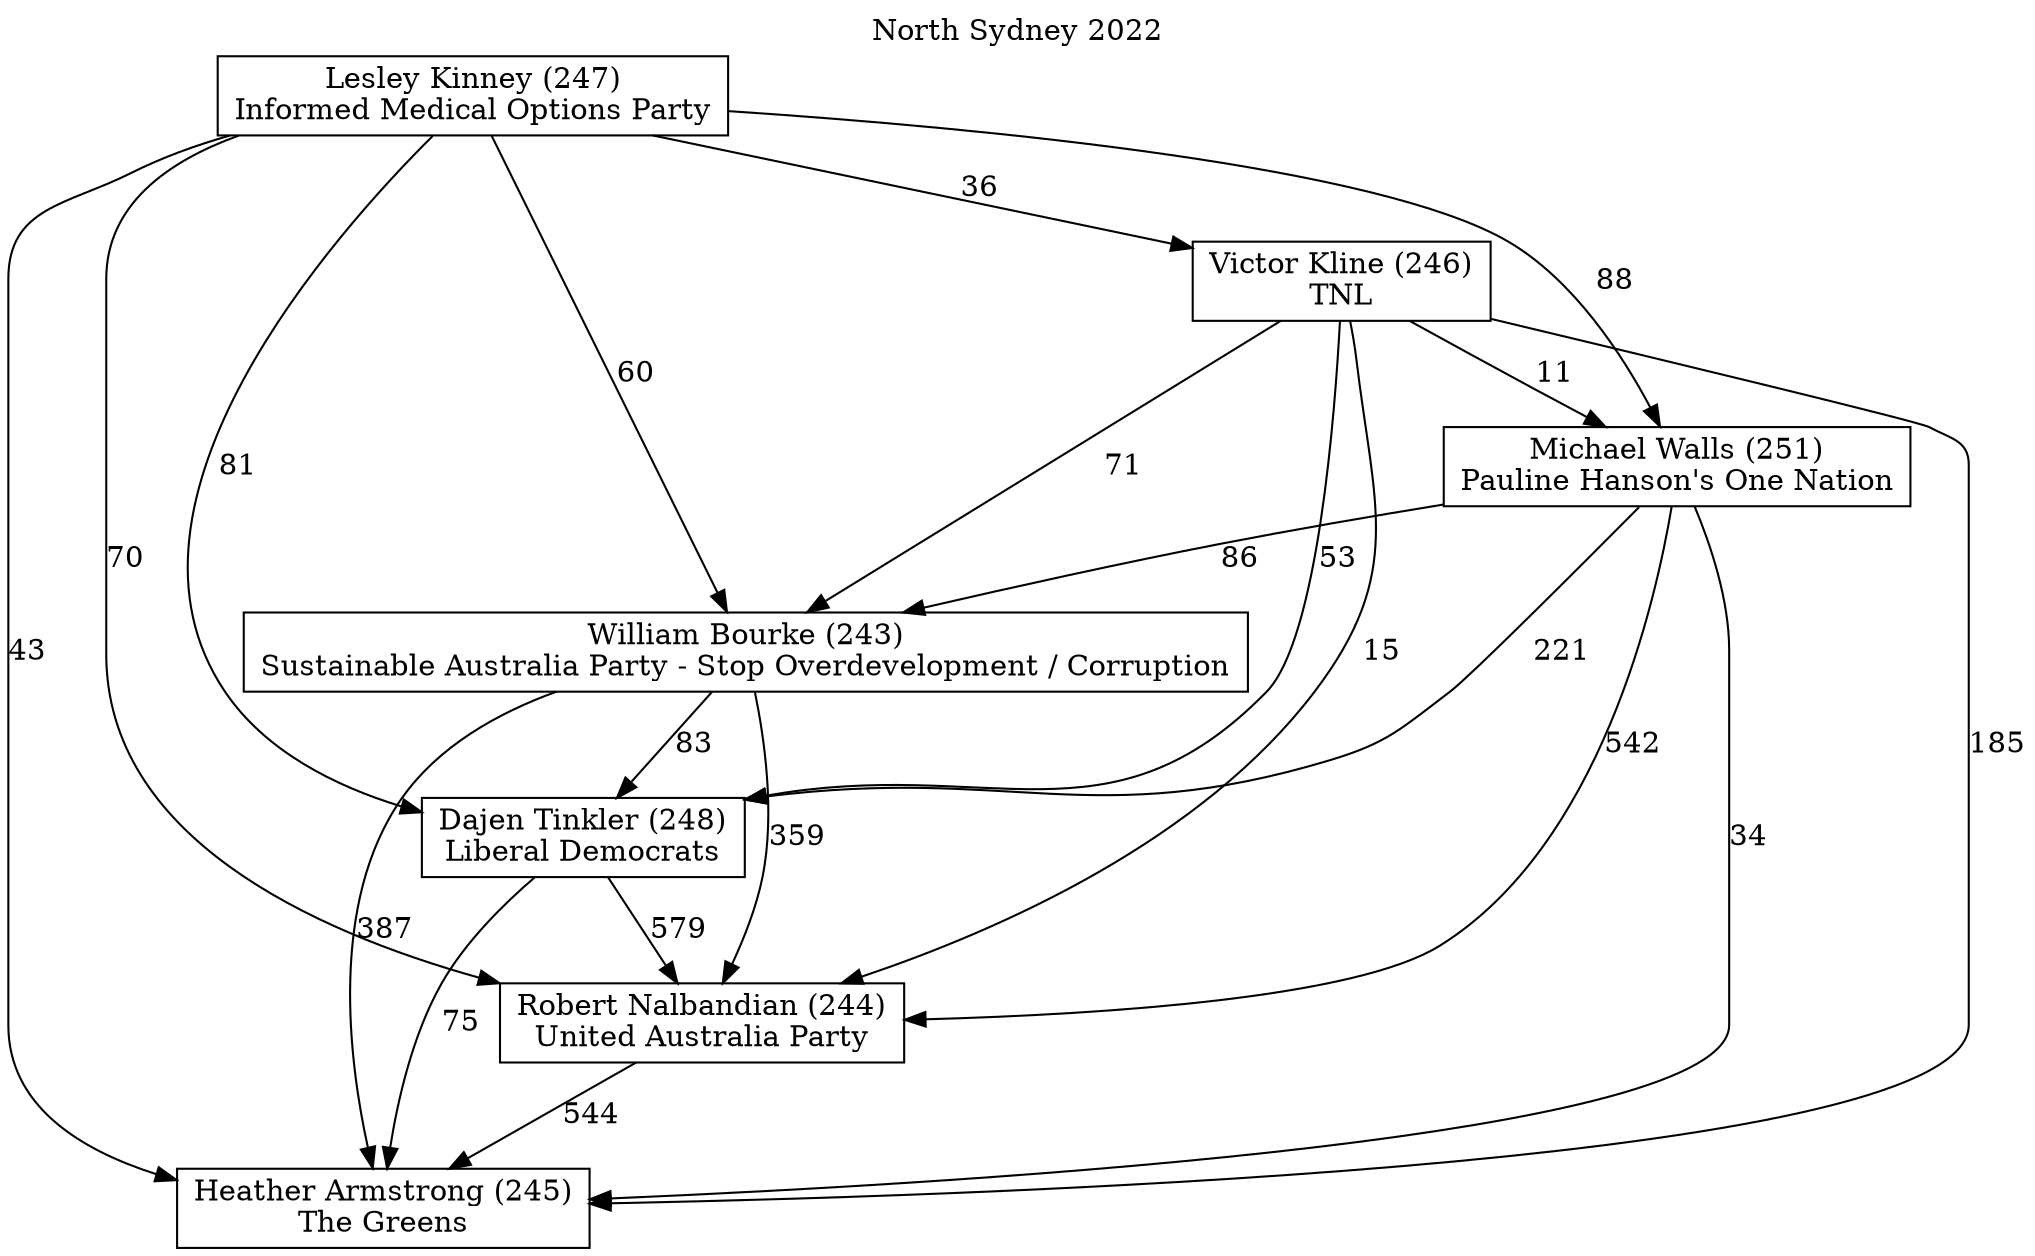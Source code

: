// House preference flow
digraph "Heather Armstrong (245)_North Sydney_2022" {
	graph [label="North Sydney 2022" labelloc=t]
	node [shape=box]
	"Heather Armstrong (245)" [label="Heather Armstrong (245)
The Greens"]
	"Robert Nalbandian (244)" [label="Robert Nalbandian (244)
United Australia Party"]
	"Dajen Tinkler (248)" [label="Dajen Tinkler (248)
Liberal Democrats"]
	"William Bourke (243)" [label="William Bourke (243)
Sustainable Australia Party - Stop Overdevelopment / Corruption"]
	"Michael Walls (251)" [label="Michael Walls (251)
Pauline Hanson's One Nation"]
	"Victor Kline (246)" [label="Victor Kline (246)
TNL"]
	"Lesley Kinney (247)" [label="Lesley Kinney (247)
Informed Medical Options Party"]
	"Heather Armstrong (245)" [label="Heather Armstrong (245)
The Greens"]
	"Dajen Tinkler (248)" [label="Dajen Tinkler (248)
Liberal Democrats"]
	"William Bourke (243)" [label="William Bourke (243)
Sustainable Australia Party - Stop Overdevelopment / Corruption"]
	"Michael Walls (251)" [label="Michael Walls (251)
Pauline Hanson's One Nation"]
	"Victor Kline (246)" [label="Victor Kline (246)
TNL"]
	"Lesley Kinney (247)" [label="Lesley Kinney (247)
Informed Medical Options Party"]
	"Heather Armstrong (245)" [label="Heather Armstrong (245)
The Greens"]
	"William Bourke (243)" [label="William Bourke (243)
Sustainable Australia Party - Stop Overdevelopment / Corruption"]
	"Michael Walls (251)" [label="Michael Walls (251)
Pauline Hanson's One Nation"]
	"Victor Kline (246)" [label="Victor Kline (246)
TNL"]
	"Lesley Kinney (247)" [label="Lesley Kinney (247)
Informed Medical Options Party"]
	"Heather Armstrong (245)" [label="Heather Armstrong (245)
The Greens"]
	"Michael Walls (251)" [label="Michael Walls (251)
Pauline Hanson's One Nation"]
	"Victor Kline (246)" [label="Victor Kline (246)
TNL"]
	"Lesley Kinney (247)" [label="Lesley Kinney (247)
Informed Medical Options Party"]
	"Heather Armstrong (245)" [label="Heather Armstrong (245)
The Greens"]
	"Victor Kline (246)" [label="Victor Kline (246)
TNL"]
	"Lesley Kinney (247)" [label="Lesley Kinney (247)
Informed Medical Options Party"]
	"Heather Armstrong (245)" [label="Heather Armstrong (245)
The Greens"]
	"Lesley Kinney (247)" [label="Lesley Kinney (247)
Informed Medical Options Party"]
	"Lesley Kinney (247)" [label="Lesley Kinney (247)
Informed Medical Options Party"]
	"Victor Kline (246)" [label="Victor Kline (246)
TNL"]
	"Lesley Kinney (247)" [label="Lesley Kinney (247)
Informed Medical Options Party"]
	"Lesley Kinney (247)" [label="Lesley Kinney (247)
Informed Medical Options Party"]
	"Michael Walls (251)" [label="Michael Walls (251)
Pauline Hanson's One Nation"]
	"Victor Kline (246)" [label="Victor Kline (246)
TNL"]
	"Lesley Kinney (247)" [label="Lesley Kinney (247)
Informed Medical Options Party"]
	"Michael Walls (251)" [label="Michael Walls (251)
Pauline Hanson's One Nation"]
	"Lesley Kinney (247)" [label="Lesley Kinney (247)
Informed Medical Options Party"]
	"Lesley Kinney (247)" [label="Lesley Kinney (247)
Informed Medical Options Party"]
	"Victor Kline (246)" [label="Victor Kline (246)
TNL"]
	"Lesley Kinney (247)" [label="Lesley Kinney (247)
Informed Medical Options Party"]
	"Lesley Kinney (247)" [label="Lesley Kinney (247)
Informed Medical Options Party"]
	"William Bourke (243)" [label="William Bourke (243)
Sustainable Australia Party - Stop Overdevelopment / Corruption"]
	"Michael Walls (251)" [label="Michael Walls (251)
Pauline Hanson's One Nation"]
	"Victor Kline (246)" [label="Victor Kline (246)
TNL"]
	"Lesley Kinney (247)" [label="Lesley Kinney (247)
Informed Medical Options Party"]
	"William Bourke (243)" [label="William Bourke (243)
Sustainable Australia Party - Stop Overdevelopment / Corruption"]
	"Victor Kline (246)" [label="Victor Kline (246)
TNL"]
	"Lesley Kinney (247)" [label="Lesley Kinney (247)
Informed Medical Options Party"]
	"William Bourke (243)" [label="William Bourke (243)
Sustainable Australia Party - Stop Overdevelopment / Corruption"]
	"Lesley Kinney (247)" [label="Lesley Kinney (247)
Informed Medical Options Party"]
	"Lesley Kinney (247)" [label="Lesley Kinney (247)
Informed Medical Options Party"]
	"Victor Kline (246)" [label="Victor Kline (246)
TNL"]
	"Lesley Kinney (247)" [label="Lesley Kinney (247)
Informed Medical Options Party"]
	"Lesley Kinney (247)" [label="Lesley Kinney (247)
Informed Medical Options Party"]
	"Michael Walls (251)" [label="Michael Walls (251)
Pauline Hanson's One Nation"]
	"Victor Kline (246)" [label="Victor Kline (246)
TNL"]
	"Lesley Kinney (247)" [label="Lesley Kinney (247)
Informed Medical Options Party"]
	"Michael Walls (251)" [label="Michael Walls (251)
Pauline Hanson's One Nation"]
	"Lesley Kinney (247)" [label="Lesley Kinney (247)
Informed Medical Options Party"]
	"Lesley Kinney (247)" [label="Lesley Kinney (247)
Informed Medical Options Party"]
	"Victor Kline (246)" [label="Victor Kline (246)
TNL"]
	"Lesley Kinney (247)" [label="Lesley Kinney (247)
Informed Medical Options Party"]
	"Lesley Kinney (247)" [label="Lesley Kinney (247)
Informed Medical Options Party"]
	"Dajen Tinkler (248)" [label="Dajen Tinkler (248)
Liberal Democrats"]
	"William Bourke (243)" [label="William Bourke (243)
Sustainable Australia Party - Stop Overdevelopment / Corruption"]
	"Michael Walls (251)" [label="Michael Walls (251)
Pauline Hanson's One Nation"]
	"Victor Kline (246)" [label="Victor Kline (246)
TNL"]
	"Lesley Kinney (247)" [label="Lesley Kinney (247)
Informed Medical Options Party"]
	"Dajen Tinkler (248)" [label="Dajen Tinkler (248)
Liberal Democrats"]
	"Michael Walls (251)" [label="Michael Walls (251)
Pauline Hanson's One Nation"]
	"Victor Kline (246)" [label="Victor Kline (246)
TNL"]
	"Lesley Kinney (247)" [label="Lesley Kinney (247)
Informed Medical Options Party"]
	"Dajen Tinkler (248)" [label="Dajen Tinkler (248)
Liberal Democrats"]
	"Victor Kline (246)" [label="Victor Kline (246)
TNL"]
	"Lesley Kinney (247)" [label="Lesley Kinney (247)
Informed Medical Options Party"]
	"Dajen Tinkler (248)" [label="Dajen Tinkler (248)
Liberal Democrats"]
	"Lesley Kinney (247)" [label="Lesley Kinney (247)
Informed Medical Options Party"]
	"Lesley Kinney (247)" [label="Lesley Kinney (247)
Informed Medical Options Party"]
	"Victor Kline (246)" [label="Victor Kline (246)
TNL"]
	"Lesley Kinney (247)" [label="Lesley Kinney (247)
Informed Medical Options Party"]
	"Lesley Kinney (247)" [label="Lesley Kinney (247)
Informed Medical Options Party"]
	"Michael Walls (251)" [label="Michael Walls (251)
Pauline Hanson's One Nation"]
	"Victor Kline (246)" [label="Victor Kline (246)
TNL"]
	"Lesley Kinney (247)" [label="Lesley Kinney (247)
Informed Medical Options Party"]
	"Michael Walls (251)" [label="Michael Walls (251)
Pauline Hanson's One Nation"]
	"Lesley Kinney (247)" [label="Lesley Kinney (247)
Informed Medical Options Party"]
	"Lesley Kinney (247)" [label="Lesley Kinney (247)
Informed Medical Options Party"]
	"Victor Kline (246)" [label="Victor Kline (246)
TNL"]
	"Lesley Kinney (247)" [label="Lesley Kinney (247)
Informed Medical Options Party"]
	"Lesley Kinney (247)" [label="Lesley Kinney (247)
Informed Medical Options Party"]
	"William Bourke (243)" [label="William Bourke (243)
Sustainable Australia Party - Stop Overdevelopment / Corruption"]
	"Michael Walls (251)" [label="Michael Walls (251)
Pauline Hanson's One Nation"]
	"Victor Kline (246)" [label="Victor Kline (246)
TNL"]
	"Lesley Kinney (247)" [label="Lesley Kinney (247)
Informed Medical Options Party"]
	"William Bourke (243)" [label="William Bourke (243)
Sustainable Australia Party - Stop Overdevelopment / Corruption"]
	"Victor Kline (246)" [label="Victor Kline (246)
TNL"]
	"Lesley Kinney (247)" [label="Lesley Kinney (247)
Informed Medical Options Party"]
	"William Bourke (243)" [label="William Bourke (243)
Sustainable Australia Party - Stop Overdevelopment / Corruption"]
	"Lesley Kinney (247)" [label="Lesley Kinney (247)
Informed Medical Options Party"]
	"Lesley Kinney (247)" [label="Lesley Kinney (247)
Informed Medical Options Party"]
	"Victor Kline (246)" [label="Victor Kline (246)
TNL"]
	"Lesley Kinney (247)" [label="Lesley Kinney (247)
Informed Medical Options Party"]
	"Lesley Kinney (247)" [label="Lesley Kinney (247)
Informed Medical Options Party"]
	"Michael Walls (251)" [label="Michael Walls (251)
Pauline Hanson's One Nation"]
	"Victor Kline (246)" [label="Victor Kline (246)
TNL"]
	"Lesley Kinney (247)" [label="Lesley Kinney (247)
Informed Medical Options Party"]
	"Michael Walls (251)" [label="Michael Walls (251)
Pauline Hanson's One Nation"]
	"Lesley Kinney (247)" [label="Lesley Kinney (247)
Informed Medical Options Party"]
	"Lesley Kinney (247)" [label="Lesley Kinney (247)
Informed Medical Options Party"]
	"Victor Kline (246)" [label="Victor Kline (246)
TNL"]
	"Lesley Kinney (247)" [label="Lesley Kinney (247)
Informed Medical Options Party"]
	"Lesley Kinney (247)" [label="Lesley Kinney (247)
Informed Medical Options Party"]
	"Robert Nalbandian (244)" [label="Robert Nalbandian (244)
United Australia Party"]
	"Dajen Tinkler (248)" [label="Dajen Tinkler (248)
Liberal Democrats"]
	"William Bourke (243)" [label="William Bourke (243)
Sustainable Australia Party - Stop Overdevelopment / Corruption"]
	"Michael Walls (251)" [label="Michael Walls (251)
Pauline Hanson's One Nation"]
	"Victor Kline (246)" [label="Victor Kline (246)
TNL"]
	"Lesley Kinney (247)" [label="Lesley Kinney (247)
Informed Medical Options Party"]
	"Robert Nalbandian (244)" [label="Robert Nalbandian (244)
United Australia Party"]
	"William Bourke (243)" [label="William Bourke (243)
Sustainable Australia Party - Stop Overdevelopment / Corruption"]
	"Michael Walls (251)" [label="Michael Walls (251)
Pauline Hanson's One Nation"]
	"Victor Kline (246)" [label="Victor Kline (246)
TNL"]
	"Lesley Kinney (247)" [label="Lesley Kinney (247)
Informed Medical Options Party"]
	"Robert Nalbandian (244)" [label="Robert Nalbandian (244)
United Australia Party"]
	"Michael Walls (251)" [label="Michael Walls (251)
Pauline Hanson's One Nation"]
	"Victor Kline (246)" [label="Victor Kline (246)
TNL"]
	"Lesley Kinney (247)" [label="Lesley Kinney (247)
Informed Medical Options Party"]
	"Robert Nalbandian (244)" [label="Robert Nalbandian (244)
United Australia Party"]
	"Victor Kline (246)" [label="Victor Kline (246)
TNL"]
	"Lesley Kinney (247)" [label="Lesley Kinney (247)
Informed Medical Options Party"]
	"Robert Nalbandian (244)" [label="Robert Nalbandian (244)
United Australia Party"]
	"Lesley Kinney (247)" [label="Lesley Kinney (247)
Informed Medical Options Party"]
	"Lesley Kinney (247)" [label="Lesley Kinney (247)
Informed Medical Options Party"]
	"Victor Kline (246)" [label="Victor Kline (246)
TNL"]
	"Lesley Kinney (247)" [label="Lesley Kinney (247)
Informed Medical Options Party"]
	"Lesley Kinney (247)" [label="Lesley Kinney (247)
Informed Medical Options Party"]
	"Michael Walls (251)" [label="Michael Walls (251)
Pauline Hanson's One Nation"]
	"Victor Kline (246)" [label="Victor Kline (246)
TNL"]
	"Lesley Kinney (247)" [label="Lesley Kinney (247)
Informed Medical Options Party"]
	"Michael Walls (251)" [label="Michael Walls (251)
Pauline Hanson's One Nation"]
	"Lesley Kinney (247)" [label="Lesley Kinney (247)
Informed Medical Options Party"]
	"Lesley Kinney (247)" [label="Lesley Kinney (247)
Informed Medical Options Party"]
	"Victor Kline (246)" [label="Victor Kline (246)
TNL"]
	"Lesley Kinney (247)" [label="Lesley Kinney (247)
Informed Medical Options Party"]
	"Lesley Kinney (247)" [label="Lesley Kinney (247)
Informed Medical Options Party"]
	"William Bourke (243)" [label="William Bourke (243)
Sustainable Australia Party - Stop Overdevelopment / Corruption"]
	"Michael Walls (251)" [label="Michael Walls (251)
Pauline Hanson's One Nation"]
	"Victor Kline (246)" [label="Victor Kline (246)
TNL"]
	"Lesley Kinney (247)" [label="Lesley Kinney (247)
Informed Medical Options Party"]
	"William Bourke (243)" [label="William Bourke (243)
Sustainable Australia Party - Stop Overdevelopment / Corruption"]
	"Victor Kline (246)" [label="Victor Kline (246)
TNL"]
	"Lesley Kinney (247)" [label="Lesley Kinney (247)
Informed Medical Options Party"]
	"William Bourke (243)" [label="William Bourke (243)
Sustainable Australia Party - Stop Overdevelopment / Corruption"]
	"Lesley Kinney (247)" [label="Lesley Kinney (247)
Informed Medical Options Party"]
	"Lesley Kinney (247)" [label="Lesley Kinney (247)
Informed Medical Options Party"]
	"Victor Kline (246)" [label="Victor Kline (246)
TNL"]
	"Lesley Kinney (247)" [label="Lesley Kinney (247)
Informed Medical Options Party"]
	"Lesley Kinney (247)" [label="Lesley Kinney (247)
Informed Medical Options Party"]
	"Michael Walls (251)" [label="Michael Walls (251)
Pauline Hanson's One Nation"]
	"Victor Kline (246)" [label="Victor Kline (246)
TNL"]
	"Lesley Kinney (247)" [label="Lesley Kinney (247)
Informed Medical Options Party"]
	"Michael Walls (251)" [label="Michael Walls (251)
Pauline Hanson's One Nation"]
	"Lesley Kinney (247)" [label="Lesley Kinney (247)
Informed Medical Options Party"]
	"Lesley Kinney (247)" [label="Lesley Kinney (247)
Informed Medical Options Party"]
	"Victor Kline (246)" [label="Victor Kline (246)
TNL"]
	"Lesley Kinney (247)" [label="Lesley Kinney (247)
Informed Medical Options Party"]
	"Lesley Kinney (247)" [label="Lesley Kinney (247)
Informed Medical Options Party"]
	"Dajen Tinkler (248)" [label="Dajen Tinkler (248)
Liberal Democrats"]
	"William Bourke (243)" [label="William Bourke (243)
Sustainable Australia Party - Stop Overdevelopment / Corruption"]
	"Michael Walls (251)" [label="Michael Walls (251)
Pauline Hanson's One Nation"]
	"Victor Kline (246)" [label="Victor Kline (246)
TNL"]
	"Lesley Kinney (247)" [label="Lesley Kinney (247)
Informed Medical Options Party"]
	"Dajen Tinkler (248)" [label="Dajen Tinkler (248)
Liberal Democrats"]
	"Michael Walls (251)" [label="Michael Walls (251)
Pauline Hanson's One Nation"]
	"Victor Kline (246)" [label="Victor Kline (246)
TNL"]
	"Lesley Kinney (247)" [label="Lesley Kinney (247)
Informed Medical Options Party"]
	"Dajen Tinkler (248)" [label="Dajen Tinkler (248)
Liberal Democrats"]
	"Victor Kline (246)" [label="Victor Kline (246)
TNL"]
	"Lesley Kinney (247)" [label="Lesley Kinney (247)
Informed Medical Options Party"]
	"Dajen Tinkler (248)" [label="Dajen Tinkler (248)
Liberal Democrats"]
	"Lesley Kinney (247)" [label="Lesley Kinney (247)
Informed Medical Options Party"]
	"Lesley Kinney (247)" [label="Lesley Kinney (247)
Informed Medical Options Party"]
	"Victor Kline (246)" [label="Victor Kline (246)
TNL"]
	"Lesley Kinney (247)" [label="Lesley Kinney (247)
Informed Medical Options Party"]
	"Lesley Kinney (247)" [label="Lesley Kinney (247)
Informed Medical Options Party"]
	"Michael Walls (251)" [label="Michael Walls (251)
Pauline Hanson's One Nation"]
	"Victor Kline (246)" [label="Victor Kline (246)
TNL"]
	"Lesley Kinney (247)" [label="Lesley Kinney (247)
Informed Medical Options Party"]
	"Michael Walls (251)" [label="Michael Walls (251)
Pauline Hanson's One Nation"]
	"Lesley Kinney (247)" [label="Lesley Kinney (247)
Informed Medical Options Party"]
	"Lesley Kinney (247)" [label="Lesley Kinney (247)
Informed Medical Options Party"]
	"Victor Kline (246)" [label="Victor Kline (246)
TNL"]
	"Lesley Kinney (247)" [label="Lesley Kinney (247)
Informed Medical Options Party"]
	"Lesley Kinney (247)" [label="Lesley Kinney (247)
Informed Medical Options Party"]
	"William Bourke (243)" [label="William Bourke (243)
Sustainable Australia Party - Stop Overdevelopment / Corruption"]
	"Michael Walls (251)" [label="Michael Walls (251)
Pauline Hanson's One Nation"]
	"Victor Kline (246)" [label="Victor Kline (246)
TNL"]
	"Lesley Kinney (247)" [label="Lesley Kinney (247)
Informed Medical Options Party"]
	"William Bourke (243)" [label="William Bourke (243)
Sustainable Australia Party - Stop Overdevelopment / Corruption"]
	"Victor Kline (246)" [label="Victor Kline (246)
TNL"]
	"Lesley Kinney (247)" [label="Lesley Kinney (247)
Informed Medical Options Party"]
	"William Bourke (243)" [label="William Bourke (243)
Sustainable Australia Party - Stop Overdevelopment / Corruption"]
	"Lesley Kinney (247)" [label="Lesley Kinney (247)
Informed Medical Options Party"]
	"Lesley Kinney (247)" [label="Lesley Kinney (247)
Informed Medical Options Party"]
	"Victor Kline (246)" [label="Victor Kline (246)
TNL"]
	"Lesley Kinney (247)" [label="Lesley Kinney (247)
Informed Medical Options Party"]
	"Lesley Kinney (247)" [label="Lesley Kinney (247)
Informed Medical Options Party"]
	"Michael Walls (251)" [label="Michael Walls (251)
Pauline Hanson's One Nation"]
	"Victor Kline (246)" [label="Victor Kline (246)
TNL"]
	"Lesley Kinney (247)" [label="Lesley Kinney (247)
Informed Medical Options Party"]
	"Michael Walls (251)" [label="Michael Walls (251)
Pauline Hanson's One Nation"]
	"Lesley Kinney (247)" [label="Lesley Kinney (247)
Informed Medical Options Party"]
	"Lesley Kinney (247)" [label="Lesley Kinney (247)
Informed Medical Options Party"]
	"Victor Kline (246)" [label="Victor Kline (246)
TNL"]
	"Lesley Kinney (247)" [label="Lesley Kinney (247)
Informed Medical Options Party"]
	"Lesley Kinney (247)" [label="Lesley Kinney (247)
Informed Medical Options Party"]
	"Robert Nalbandian (244)" -> "Heather Armstrong (245)" [label=544]
	"Dajen Tinkler (248)" -> "Robert Nalbandian (244)" [label=579]
	"William Bourke (243)" -> "Dajen Tinkler (248)" [label=83]
	"Michael Walls (251)" -> "William Bourke (243)" [label=86]
	"Victor Kline (246)" -> "Michael Walls (251)" [label=11]
	"Lesley Kinney (247)" -> "Victor Kline (246)" [label=36]
	"Dajen Tinkler (248)" -> "Heather Armstrong (245)" [label=75]
	"William Bourke (243)" -> "Heather Armstrong (245)" [label=387]
	"Michael Walls (251)" -> "Heather Armstrong (245)" [label=34]
	"Victor Kline (246)" -> "Heather Armstrong (245)" [label=185]
	"Lesley Kinney (247)" -> "Heather Armstrong (245)" [label=43]
	"Lesley Kinney (247)" -> "Michael Walls (251)" [label=88]
	"Victor Kline (246)" -> "William Bourke (243)" [label=71]
	"Lesley Kinney (247)" -> "William Bourke (243)" [label=60]
	"Michael Walls (251)" -> "Dajen Tinkler (248)" [label=221]
	"Victor Kline (246)" -> "Dajen Tinkler (248)" [label=53]
	"Lesley Kinney (247)" -> "Dajen Tinkler (248)" [label=81]
	"William Bourke (243)" -> "Robert Nalbandian (244)" [label=359]
	"Michael Walls (251)" -> "Robert Nalbandian (244)" [label=542]
	"Victor Kline (246)" -> "Robert Nalbandian (244)" [label=15]
	"Lesley Kinney (247)" -> "Robert Nalbandian (244)" [label=70]
}
